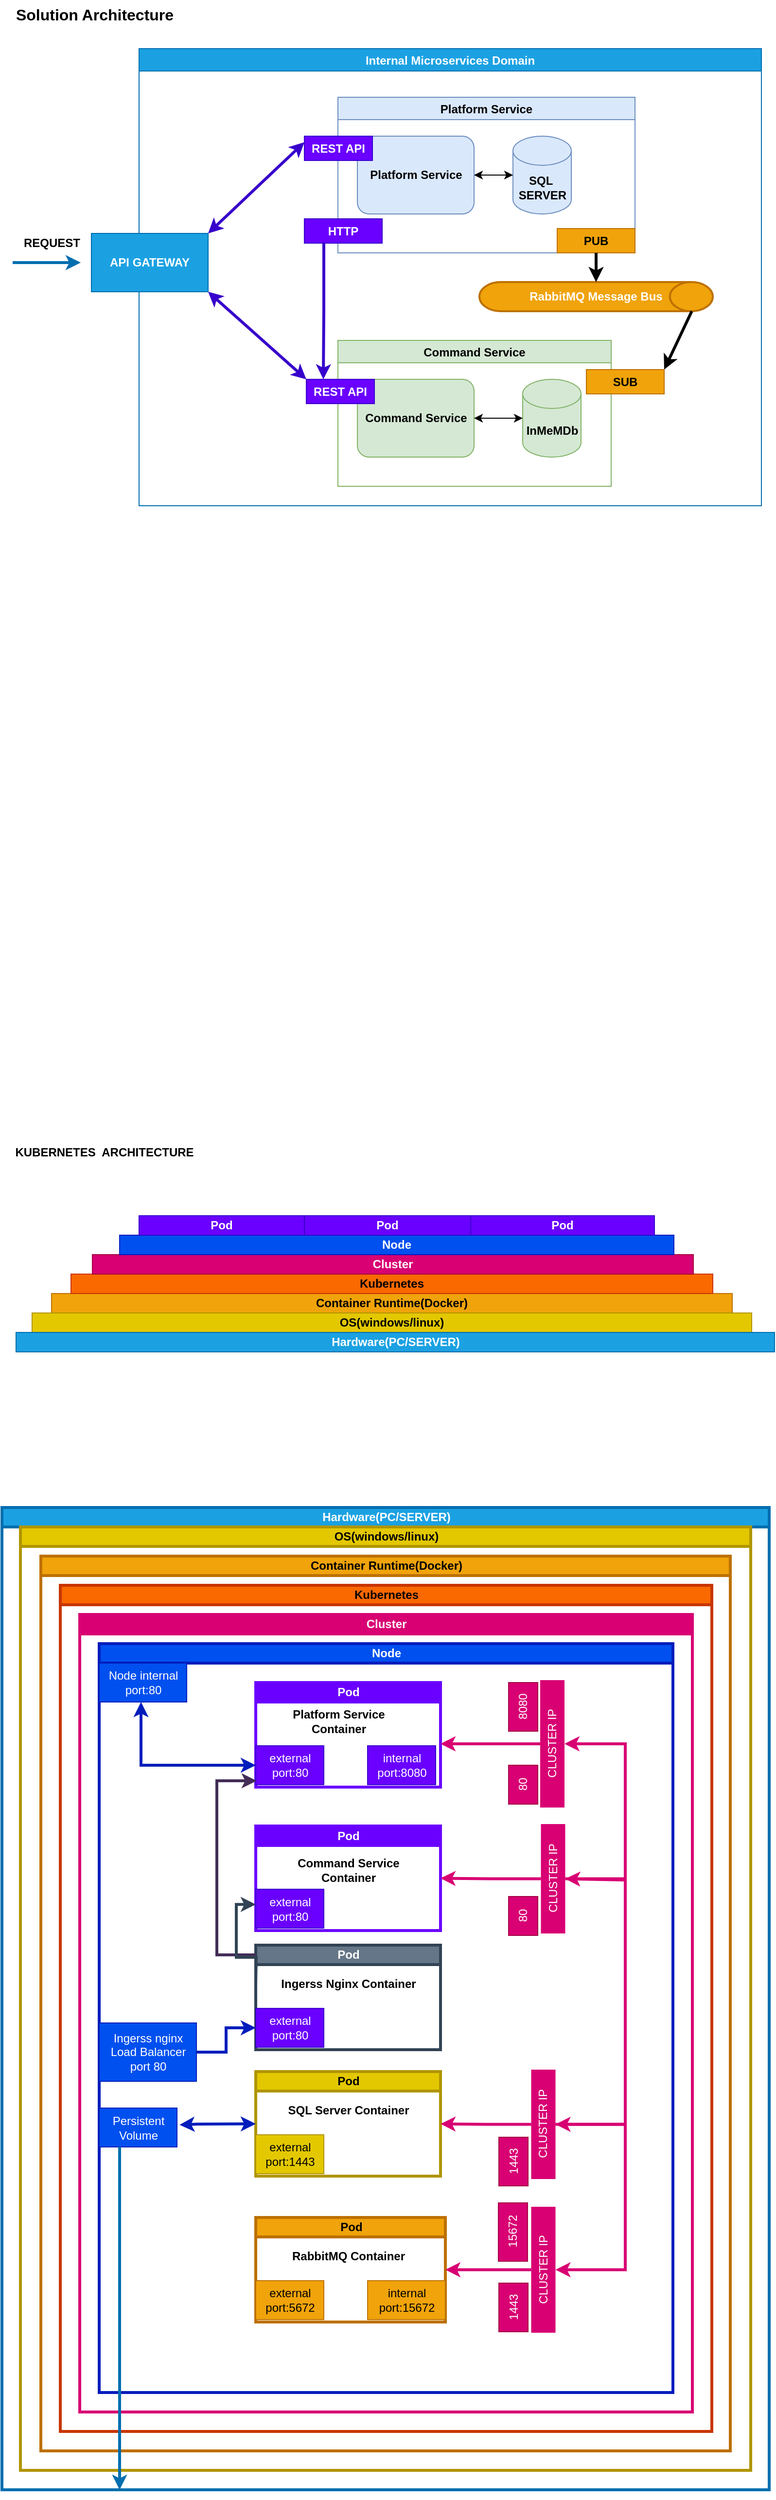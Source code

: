<mxfile version="20.3.6" type="device"><diagram id="prtHgNgQTEPvFCAcTncT" name="Page-1"><mxGraphModel dx="1422" dy="1904" grid="1" gridSize="10" guides="1" tooltips="1" connect="1" arrows="1" fold="1" page="1" pageScale="1" pageWidth="827" pageHeight="1169" math="0" shadow="0"><root><mxCell id="0"/><mxCell id="1" parent="0"/><mxCell id="yb5WaZGSvJXZRwMpJCaK-34" value="&lt;span style=&quot;color: rgb(255, 255, 255);&quot;&gt;Hardware(PC/SERVER)&lt;/span&gt;" style="swimlane;html=1;startSize=20;horizontal=1;containerType=tree;glass=0;fillColor=#1ba1e2;strokeColor=#006EAF;fontColor=#ffffff;strokeWidth=3;" parent="1" vertex="1"><mxGeometry x="19" y="390" width="789" height="1010" as="geometry"/></mxCell><mxCell id="yb5WaZGSvJXZRwMpJCaK-1" value="&lt;span style=&quot;&quot;&gt;OS(windows/linux)&lt;/span&gt;" style="swimlane;html=1;startSize=20;horizontal=1;containerType=tree;glass=0;fillColor=#e3c800;strokeColor=#B09500;fontColor=#000000;strokeWidth=3;" parent="yb5WaZGSvJXZRwMpJCaK-34" vertex="1"><mxGeometry x="19" y="20" width="751" height="970" as="geometry"/></mxCell><mxCell id="yb5WaZGSvJXZRwMpJCaK-75" value="&lt;span style=&quot;&quot;&gt;Container Runtime(Docker)&lt;/span&gt;" style="swimlane;html=1;startSize=20;horizontal=1;containerType=tree;glass=0;fillColor=#f0a30a;strokeColor=#BD7000;fontColor=#000000;strokeWidth=3;" parent="yb5WaZGSvJXZRwMpJCaK-1" vertex="1"><mxGeometry x="21" y="30" width="709" height="920" as="geometry"/></mxCell><mxCell id="yb5WaZGSvJXZRwMpJCaK-111" value="&lt;span style=&quot;&quot;&gt;Kubernetes&lt;/span&gt;" style="swimlane;html=1;startSize=20;horizontal=1;containerType=tree;glass=0;fillColor=#fa6800;strokeColor=#C73500;fontColor=#000000;strokeWidth=3;" parent="yb5WaZGSvJXZRwMpJCaK-75" vertex="1"><mxGeometry x="20" y="30" width="670" height="870" as="geometry"/></mxCell><mxCell id="yb5WaZGSvJXZRwMpJCaK-76" value="Cluster" style="swimlane;html=1;startSize=20;horizontal=1;containerType=tree;glass=0;fillColor=#d80073;strokeColor=#D80073;fontColor=#ffffff;strokeWidth=3;" parent="yb5WaZGSvJXZRwMpJCaK-111" vertex="1"><mxGeometry x="20" y="30" width="630" height="820" as="geometry"/></mxCell><mxCell id="yb5WaZGSvJXZRwMpJCaK-123" value="Node" style="swimlane;html=1;startSize=20;horizontal=1;containerType=tree;glass=0;fillColor=#0050ef;strokeColor=#001DBC;fontColor=#ffffff;strokeWidth=3;" parent="yb5WaZGSvJXZRwMpJCaK-76" vertex="1"><mxGeometry x="20" y="30" width="590" height="770" as="geometry"/></mxCell><mxCell id="yb5WaZGSvJXZRwMpJCaK-85" value="Node internal&lt;br&gt;port:80" style="text;html=1;align=center;verticalAlign=middle;resizable=0;points=[];autosize=1;strokeColor=#001DBC;fillColor=#0050ef;fontColor=#ffffff;" parent="yb5WaZGSvJXZRwMpJCaK-123" vertex="1"><mxGeometry y="20" width="90" height="40" as="geometry"/></mxCell><mxCell id="yb5WaZGSvJXZRwMpJCaK-77" value="Pod" style="swimlane;html=1;startSize=20;horizontal=1;containerType=tree;glass=0;fillColor=#6a00ff;strokeColor=#6A00FF;fontColor=#ffffff;strokeWidth=3;" parent="yb5WaZGSvJXZRwMpJCaK-123" vertex="1"><mxGeometry x="161" y="40" width="190" height="107.5" as="geometry"/></mxCell><mxCell id="yb5WaZGSvJXZRwMpJCaK-78" value="&lt;span style=&quot;&quot;&gt;Platform Service&lt;/span&gt;&lt;br style=&quot;&quot;&gt;&lt;span style=&quot;&quot;&gt;Container&lt;/span&gt;" style="text;html=1;align=center;verticalAlign=middle;resizable=0;points=[];autosize=1;strokeColor=none;fillColor=none;fontStyle=1" parent="yb5WaZGSvJXZRwMpJCaK-77" vertex="1"><mxGeometry x="25" y="20" width="120" height="40" as="geometry"/></mxCell><mxCell id="yb5WaZGSvJXZRwMpJCaK-79" value="external&lt;br&gt;port:80" style="text;html=1;align=center;verticalAlign=middle;resizable=0;points=[];autosize=1;strokeColor=#3700CC;fillColor=#6a00ff;fontColor=#ffffff;" parent="yb5WaZGSvJXZRwMpJCaK-77" vertex="1"><mxGeometry y="65" width="70" height="40" as="geometry"/></mxCell><mxCell id="yb5WaZGSvJXZRwMpJCaK-80" value="internal&lt;br&gt;port:8080" style="text;html=1;align=center;verticalAlign=middle;resizable=0;points=[];autosize=1;strokeColor=#3700CC;fillColor=#6a00ff;fontColor=#ffffff;" parent="yb5WaZGSvJXZRwMpJCaK-77" vertex="1"><mxGeometry x="115" y="65" width="70" height="40" as="geometry"/></mxCell><mxCell id="yb5WaZGSvJXZRwMpJCaK-86" value="" style="endArrow=classic;startArrow=classic;html=1;rounded=0;fillColor=#0050ef;strokeColor=#001DBC;strokeWidth=3;" parent="yb5WaZGSvJXZRwMpJCaK-123" target="yb5WaZGSvJXZRwMpJCaK-79" edge="1"><mxGeometry width="50" height="50" relative="1" as="geometry"><mxPoint x="43" y="60" as="sourcePoint"/><mxPoint x="501" y="210" as="targetPoint"/><Array as="points"><mxPoint x="43" y="125"/></Array></mxGeometry></mxCell><mxCell id="yb5WaZGSvJXZRwMpJCaK-150" value="Pod" style="swimlane;html=1;startSize=20;horizontal=1;containerType=tree;glass=0;fillColor=#6a00ff;strokeColor=#6A00FF;fontColor=#ffffff;strokeWidth=3;" parent="yb5WaZGSvJXZRwMpJCaK-123" vertex="1"><mxGeometry x="161" y="187.5" width="190" height="107.5" as="geometry"/></mxCell><mxCell id="yb5WaZGSvJXZRwMpJCaK-151" value="&lt;span style=&quot;&quot;&gt;Command Service&lt;/span&gt;&lt;br style=&quot;&quot;&gt;&lt;span style=&quot;&quot;&gt;Container&lt;/span&gt;" style="text;html=1;align=center;verticalAlign=middle;resizable=0;points=[];autosize=1;strokeColor=none;fillColor=none;fontStyle=1" parent="yb5WaZGSvJXZRwMpJCaK-150" vertex="1"><mxGeometry x="30" y="25" width="130" height="40" as="geometry"/></mxCell><mxCell id="yb5WaZGSvJXZRwMpJCaK-152" value="external&lt;br&gt;port:80" style="text;html=1;align=center;verticalAlign=middle;resizable=0;points=[];autosize=1;strokeColor=#3700CC;fillColor=#6a00ff;fontColor=#ffffff;" parent="yb5WaZGSvJXZRwMpJCaK-150" vertex="1"><mxGeometry y="65" width="70" height="40" as="geometry"/></mxCell><mxCell id="yb5WaZGSvJXZRwMpJCaK-161" value="80" style="text;html=1;align=center;verticalAlign=middle;resizable=0;points=[];autosize=1;strokeColor=#A50040;fillColor=#d80073;fontColor=#ffffff;rotation=-90;" parent="yb5WaZGSvJXZRwMpJCaK-123" vertex="1"><mxGeometry x="416" y="130" width="40" height="30" as="geometry"/></mxCell><mxCell id="yb5WaZGSvJXZRwMpJCaK-162" value="8080" style="text;html=1;align=center;verticalAlign=middle;resizable=0;points=[];autosize=1;strokeColor=#A50040;fillColor=#d80073;fontColor=#ffffff;rotation=-90;" parent="yb5WaZGSvJXZRwMpJCaK-123" vertex="1"><mxGeometry x="411" y="50" width="50" height="30" as="geometry"/></mxCell><mxCell id="yb5WaZGSvJXZRwMpJCaK-163" value="&lt;span style=&quot;color: rgb(255, 255, 255);&quot;&gt;CLUSTER IP&lt;/span&gt;" style="rounded=0;whiteSpace=wrap;html=1;strokeColor=none;strokeWidth=3;fillColor=#d80073;fontColor=#ffffff;rotation=-90;" parent="yb5WaZGSvJXZRwMpJCaK-123" vertex="1"><mxGeometry x="400.5" y="90.5" width="131" height="25" as="geometry"/></mxCell><mxCell id="yb5WaZGSvJXZRwMpJCaK-171" value="" style="endArrow=classic;startArrow=classic;html=1;rounded=0;strokeWidth=3;fillColor=#d80073;strokeColor=#D80073;exitX=0.5;exitY=1;exitDx=0;exitDy=0;entryX=0.5;entryY=1;entryDx=0;entryDy=0;" parent="yb5WaZGSvJXZRwMpJCaK-123" source="yb5WaZGSvJXZRwMpJCaK-172" target="yb5WaZGSvJXZRwMpJCaK-163" edge="1"><mxGeometry width="50" height="50" relative="1" as="geometry"><mxPoint x="540" y="392" as="sourcePoint"/><mxPoint x="590" y="212" as="targetPoint"/><Array as="points"><mxPoint x="541" y="243"/><mxPoint x="541" y="103"/></Array></mxGeometry></mxCell><mxCell id="yb5WaZGSvJXZRwMpJCaK-183" style="edgeStyle=orthogonalEdgeStyle;rounded=0;orthogonalLoop=1;jettySize=auto;html=1;entryX=1;entryY=0.5;entryDx=0;entryDy=0;strokeColor=#D80073;strokeWidth=3;" parent="yb5WaZGSvJXZRwMpJCaK-123" source="yb5WaZGSvJXZRwMpJCaK-172" target="yb5WaZGSvJXZRwMpJCaK-150" edge="1"><mxGeometry relative="1" as="geometry"/></mxCell><mxCell id="yb5WaZGSvJXZRwMpJCaK-191" style="edgeStyle=orthogonalEdgeStyle;rounded=0;orthogonalLoop=1;jettySize=auto;html=1;entryX=0.5;entryY=1;entryDx=0;entryDy=0;strokeColor=#D80073;strokeWidth=3;" parent="yb5WaZGSvJXZRwMpJCaK-123" source="yb5WaZGSvJXZRwMpJCaK-172" target="yb5WaZGSvJXZRwMpJCaK-187" edge="1"><mxGeometry relative="1" as="geometry"><Array as="points"><mxPoint x="541" y="242"/><mxPoint x="541" y="494"/></Array></mxGeometry></mxCell><mxCell id="yb5WaZGSvJXZRwMpJCaK-172" value="&lt;span style=&quot;color: rgb(255, 255, 255);&quot;&gt;CLUSTER IP&lt;/span&gt;" style="rounded=0;whiteSpace=wrap;html=1;strokeColor=none;strokeWidth=3;fillColor=#d80073;fontColor=#ffffff;rotation=-90;" parent="yb5WaZGSvJXZRwMpJCaK-123" vertex="1"><mxGeometry x="410.5" y="229.25" width="112.5" height="25" as="geometry"/></mxCell><mxCell id="yb5WaZGSvJXZRwMpJCaK-174" value="80" style="text;html=1;align=center;verticalAlign=middle;resizable=0;points=[];autosize=1;strokeColor=#A50040;fillColor=#d80073;fontColor=#ffffff;rotation=-90;" parent="yb5WaZGSvJXZRwMpJCaK-123" vertex="1"><mxGeometry x="416" y="265" width="40" height="30" as="geometry"/></mxCell><mxCell id="yb5WaZGSvJXZRwMpJCaK-175" value="Pod" style="swimlane;html=1;startSize=20;horizontal=1;containerType=tree;glass=0;fillColor=#647687;strokeColor=#314354;fontColor=#ffffff;strokeWidth=3;" parent="yb5WaZGSvJXZRwMpJCaK-123" vertex="1"><mxGeometry x="161" y="310" width="190" height="107.5" as="geometry"/></mxCell><mxCell id="yb5WaZGSvJXZRwMpJCaK-176" value="Ingerss Nginx Container" style="text;html=1;align=center;verticalAlign=middle;resizable=0;points=[];autosize=1;strokeColor=none;fillColor=none;fontStyle=1" parent="yb5WaZGSvJXZRwMpJCaK-175" vertex="1"><mxGeometry x="15" y="25" width="160" height="30" as="geometry"/></mxCell><mxCell id="yb5WaZGSvJXZRwMpJCaK-177" value="external&lt;br&gt;port:80" style="text;html=1;align=center;verticalAlign=middle;resizable=0;points=[];autosize=1;strokeColor=#3700CC;fillColor=#6a00ff;fontColor=#ffffff;" parent="yb5WaZGSvJXZRwMpJCaK-175" vertex="1"><mxGeometry y="65" width="70" height="40" as="geometry"/></mxCell><mxCell id="yb5WaZGSvJXZRwMpJCaK-178" style="edgeStyle=orthogonalEdgeStyle;rounded=0;orthogonalLoop=1;jettySize=auto;html=1;entryX=0.013;entryY=0.91;entryDx=0;entryDy=0;strokeColor=#432D57;strokeWidth=3;fillColor=#76608a;entryPerimeter=0;" parent="yb5WaZGSvJXZRwMpJCaK-123" target="yb5WaZGSvJXZRwMpJCaK-79" edge="1"><mxGeometry relative="1" as="geometry"><mxPoint x="161" y="320" as="sourcePoint"/><Array as="points"><mxPoint x="121" y="320"/><mxPoint x="121" y="141"/><mxPoint x="162" y="141"/></Array></mxGeometry></mxCell><mxCell id="yb5WaZGSvJXZRwMpJCaK-179" style="edgeStyle=orthogonalEdgeStyle;rounded=0;orthogonalLoop=1;jettySize=auto;html=1;strokeColor=#314354;strokeWidth=3;fillColor=#647687;entryX=0;entryY=0.75;entryDx=0;entryDy=0;" parent="yb5WaZGSvJXZRwMpJCaK-123" target="yb5WaZGSvJXZRwMpJCaK-150" edge="1"><mxGeometry relative="1" as="geometry"><mxPoint x="161" y="350" as="sourcePoint"/><mxPoint x="121" y="290" as="targetPoint"/></mxGeometry></mxCell><mxCell id="yb5WaZGSvJXZRwMpJCaK-181" style="edgeStyle=orthogonalEdgeStyle;rounded=0;orthogonalLoop=1;jettySize=auto;html=1;strokeColor=#001DBC;strokeWidth=3;fillColor=#0050ef;" parent="yb5WaZGSvJXZRwMpJCaK-123" source="yb5WaZGSvJXZRwMpJCaK-180" target="yb5WaZGSvJXZRwMpJCaK-177" edge="1"><mxGeometry relative="1" as="geometry"/></mxCell><mxCell id="yb5WaZGSvJXZRwMpJCaK-180" value="Ingerss nginx&lt;br&gt;Load Balancer&lt;br&gt;port 80" style="text;html=1;align=center;verticalAlign=middle;resizable=0;points=[];autosize=1;strokeColor=#001DBC;fillColor=#0050ef;fontColor=#ffffff;" parent="yb5WaZGSvJXZRwMpJCaK-123" vertex="1"><mxGeometry y="390" width="100" height="60" as="geometry"/></mxCell><mxCell id="yb5WaZGSvJXZRwMpJCaK-184" value="Pod" style="swimlane;html=1;startSize=20;horizontal=1;containerType=tree;glass=0;fillColor=#e3c800;strokeColor=#B09500;fontColor=#000000;strokeWidth=3;" parent="yb5WaZGSvJXZRwMpJCaK-123" vertex="1"><mxGeometry x="161" y="440" width="190" height="107.5" as="geometry"/></mxCell><mxCell id="yb5WaZGSvJXZRwMpJCaK-185" value="SQL Server Container" style="text;html=1;align=center;verticalAlign=middle;resizable=0;points=[];autosize=1;strokeColor=none;fillColor=none;fontStyle=1" parent="yb5WaZGSvJXZRwMpJCaK-184" vertex="1"><mxGeometry x="20" y="25" width="150" height="30" as="geometry"/></mxCell><mxCell id="yb5WaZGSvJXZRwMpJCaK-186" value="external&lt;br&gt;port:1443" style="text;html=1;align=center;verticalAlign=middle;resizable=0;points=[];autosize=1;strokeColor=#B09500;fillColor=#e3c800;fontColor=#000000;" parent="yb5WaZGSvJXZRwMpJCaK-184" vertex="1"><mxGeometry y="65" width="70" height="40" as="geometry"/></mxCell><mxCell id="yb5WaZGSvJXZRwMpJCaK-189" style="edgeStyle=orthogonalEdgeStyle;rounded=0;orthogonalLoop=1;jettySize=auto;html=1;entryX=1;entryY=0.5;entryDx=0;entryDy=0;strokeColor=#D80073;strokeWidth=3;" parent="yb5WaZGSvJXZRwMpJCaK-123" source="yb5WaZGSvJXZRwMpJCaK-187" target="yb5WaZGSvJXZRwMpJCaK-184" edge="1"><mxGeometry relative="1" as="geometry"/></mxCell><mxCell id="yb5WaZGSvJXZRwMpJCaK-200" style="edgeStyle=orthogonalEdgeStyle;rounded=0;orthogonalLoop=1;jettySize=auto;html=1;entryX=0.5;entryY=1;entryDx=0;entryDy=0;strokeColor=#D80073;strokeWidth=3;" parent="yb5WaZGSvJXZRwMpJCaK-123" source="yb5WaZGSvJXZRwMpJCaK-187" target="yb5WaZGSvJXZRwMpJCaK-196" edge="1"><mxGeometry relative="1" as="geometry"><Array as="points"><mxPoint x="541" y="494"/><mxPoint x="541" y="644"/></Array></mxGeometry></mxCell><mxCell id="yb5WaZGSvJXZRwMpJCaK-187" value="&lt;span style=&quot;color: rgb(255, 255, 255);&quot;&gt;CLUSTER IP&lt;/span&gt;" style="rounded=0;whiteSpace=wrap;html=1;strokeColor=none;strokeWidth=3;fillColor=#d80073;fontColor=#ffffff;rotation=-90;" parent="yb5WaZGSvJXZRwMpJCaK-123" vertex="1"><mxGeometry x="400.5" y="481.75" width="112.5" height="25" as="geometry"/></mxCell><mxCell id="yb5WaZGSvJXZRwMpJCaK-188" value="1443" style="text;html=1;align=center;verticalAlign=middle;resizable=0;points=[];autosize=1;strokeColor=#A50040;fillColor=#d80073;fontColor=#ffffff;rotation=-90;" parent="yb5WaZGSvJXZRwMpJCaK-123" vertex="1"><mxGeometry x="401" y="517.5" width="50" height="30" as="geometry"/></mxCell><mxCell id="yb5WaZGSvJXZRwMpJCaK-192" value="Pod" style="swimlane;html=1;startSize=20;horizontal=1;containerType=tree;glass=0;fillColor=#f0a30a;strokeColor=#BD7000;fontColor=#000000;strokeWidth=3;" parent="yb5WaZGSvJXZRwMpJCaK-123" vertex="1"><mxGeometry x="161" y="590" width="195" height="107.5" as="geometry"/></mxCell><mxCell id="yb5WaZGSvJXZRwMpJCaK-193" value="RabbitMQ Container" style="text;html=1;align=center;verticalAlign=middle;resizable=0;points=[];autosize=1;strokeColor=none;fillColor=none;fontStyle=1" parent="yb5WaZGSvJXZRwMpJCaK-192" vertex="1"><mxGeometry x="25" y="25" width="140" height="30" as="geometry"/></mxCell><mxCell id="yb5WaZGSvJXZRwMpJCaK-194" value="external&lt;br&gt;port:5672" style="text;html=1;align=center;verticalAlign=middle;resizable=0;points=[];autosize=1;strokeColor=#BD7000;fillColor=#f0a30a;fontColor=#000000;" parent="yb5WaZGSvJXZRwMpJCaK-192" vertex="1"><mxGeometry y="65" width="70" height="40" as="geometry"/></mxCell><mxCell id="yb5WaZGSvJXZRwMpJCaK-198" value="internal&lt;br&gt;port:15672" style="text;html=1;align=center;verticalAlign=middle;resizable=0;points=[];autosize=1;strokeColor=#BD7000;fillColor=#f0a30a;fontColor=#000000;" parent="yb5WaZGSvJXZRwMpJCaK-192" vertex="1"><mxGeometry x="115" y="65" width="80" height="40" as="geometry"/></mxCell><mxCell id="yb5WaZGSvJXZRwMpJCaK-195" style="edgeStyle=orthogonalEdgeStyle;rounded=0;orthogonalLoop=1;jettySize=auto;html=1;entryX=1;entryY=0.5;entryDx=0;entryDy=0;strokeColor=#D80073;strokeWidth=3;" parent="yb5WaZGSvJXZRwMpJCaK-123" source="yb5WaZGSvJXZRwMpJCaK-196" target="yb5WaZGSvJXZRwMpJCaK-192" edge="1"><mxGeometry relative="1" as="geometry"/></mxCell><mxCell id="yb5WaZGSvJXZRwMpJCaK-196" value="&lt;span style=&quot;color: rgb(255, 255, 255);&quot;&gt;CLUSTER IP&lt;/span&gt;" style="rounded=0;whiteSpace=wrap;html=1;strokeColor=none;strokeWidth=3;fillColor=#d80073;fontColor=#ffffff;rotation=-90;" parent="yb5WaZGSvJXZRwMpJCaK-123" vertex="1"><mxGeometry x="392" y="631.25" width="129.5" height="25" as="geometry"/></mxCell><mxCell id="yb5WaZGSvJXZRwMpJCaK-197" value="1443" style="text;html=1;align=center;verticalAlign=middle;resizable=0;points=[];autosize=1;strokeColor=#A50040;fillColor=#d80073;fontColor=#ffffff;rotation=-90;" parent="yb5WaZGSvJXZRwMpJCaK-123" vertex="1"><mxGeometry x="401" y="667.5" width="50" height="30" as="geometry"/></mxCell><mxCell id="yb5WaZGSvJXZRwMpJCaK-199" value="15672" style="text;html=1;align=center;verticalAlign=middle;resizable=0;points=[];autosize=1;strokeColor=#A50040;fillColor=#d80073;fontColor=#ffffff;rotation=-90;" parent="yb5WaZGSvJXZRwMpJCaK-123" vertex="1"><mxGeometry x="395.5" y="590" width="60" height="30" as="geometry"/></mxCell><mxCell id="yb5WaZGSvJXZRwMpJCaK-205" value="Persistent &lt;br&gt;Volume" style="text;html=1;align=center;verticalAlign=middle;resizable=0;points=[];autosize=1;strokeColor=#001DBC;fillColor=#0050ef;fontColor=#ffffff;" parent="yb5WaZGSvJXZRwMpJCaK-123" vertex="1"><mxGeometry y="477.5" width="80" height="40" as="geometry"/></mxCell><mxCell id="yb5WaZGSvJXZRwMpJCaK-206" value="" style="endArrow=classic;startArrow=classic;html=1;rounded=0;strokeColor=#001DBC;strokeWidth=3;entryX=0;entryY=0.5;entryDx=0;entryDy=0;exitX=1.033;exitY=0.431;exitDx=0;exitDy=0;exitPerimeter=0;fillColor=#0050ef;" parent="yb5WaZGSvJXZRwMpJCaK-123" source="yb5WaZGSvJXZRwMpJCaK-205" target="yb5WaZGSvJXZRwMpJCaK-184" edge="1"><mxGeometry width="50" height="50" relative="1" as="geometry"><mxPoint x="401" y="590" as="sourcePoint"/><mxPoint x="451" y="540" as="targetPoint"/><Array as="points"><mxPoint x="101" y="494"/></Array></mxGeometry></mxCell><mxCell id="yb5WaZGSvJXZRwMpJCaK-135" value="Container Runtime(Docker)" style="whiteSpace=wrap;html=1;fillColor=#f0a30a;strokeColor=#BD7000;fontStyle=1;fontColor=#000000;" parent="1" vertex="1"><mxGeometry x="70" y="170" width="700" height="20" as="geometry"/></mxCell><mxCell id="yb5WaZGSvJXZRwMpJCaK-136" value="OS(windows/linux)" style="whiteSpace=wrap;html=1;fillColor=#e3c800;strokeColor=#B09500;fontStyle=1;fontColor=#000000;" parent="1" vertex="1"><mxGeometry x="50" y="190" width="740" height="20" as="geometry"/></mxCell><mxCell id="yb5WaZGSvJXZRwMpJCaK-137" value="Hardware(PC/SERVER)" style="whiteSpace=wrap;html=1;fillColor=#1ba1e2;strokeColor=#006EAF;fontStyle=1;fontColor=#ffffff;" parent="1" vertex="1"><mxGeometry x="33.5" y="210" width="780" height="20" as="geometry"/></mxCell><mxCell id="yb5WaZGSvJXZRwMpJCaK-138" value="Kubernetes" style="whiteSpace=wrap;html=1;fillColor=#fa6800;strokeColor=#C73500;fontStyle=1;fontColor=#000000;" parent="1" vertex="1"><mxGeometry x="90" y="150" width="660" height="20" as="geometry"/></mxCell><mxCell id="yb5WaZGSvJXZRwMpJCaK-139" value="Cluster" style="whiteSpace=wrap;html=1;fillColor=#d80073;strokeColor=#A50040;fontStyle=1;fontColor=#ffffff;" parent="1" vertex="1"><mxGeometry x="112" y="130" width="618" height="20" as="geometry"/></mxCell><mxCell id="yb5WaZGSvJXZRwMpJCaK-140" value="Node" style="whiteSpace=wrap;html=1;fillColor=#0050ef;strokeColor=#001DBC;fontStyle=1;fontColor=#ffffff;" parent="1" vertex="1"><mxGeometry x="140" y="110" width="570" height="20" as="geometry"/></mxCell><mxCell id="yb5WaZGSvJXZRwMpJCaK-142" value="Pod" style="whiteSpace=wrap;html=1;fillColor=#6a00ff;strokeColor=#3700CC;fontStyle=1;fontColor=#ffffff;" parent="1" vertex="1"><mxGeometry x="160" y="90" width="170" height="20" as="geometry"/></mxCell><mxCell id="yb5WaZGSvJXZRwMpJCaK-144" value="Pod" style="whiteSpace=wrap;html=1;fillColor=#6a00ff;strokeColor=#3700CC;fontStyle=1;fontColor=#ffffff;" parent="1" vertex="1"><mxGeometry x="330" y="90" width="171" height="20" as="geometry"/></mxCell><mxCell id="yb5WaZGSvJXZRwMpJCaK-145" value="Pod" style="whiteSpace=wrap;html=1;fillColor=#6a00ff;strokeColor=#3700CC;fontStyle=1;fontColor=#ffffff;" parent="1" vertex="1"><mxGeometry x="501" y="90" width="189" height="20" as="geometry"/></mxCell><mxCell id="yb5WaZGSvJXZRwMpJCaK-182" style="edgeStyle=orthogonalEdgeStyle;rounded=0;orthogonalLoop=1;jettySize=auto;html=1;strokeColor=#D80073;strokeWidth=3;" parent="1" source="yb5WaZGSvJXZRwMpJCaK-163" edge="1"><mxGeometry relative="1" as="geometry"><mxPoint x="470.0" y="633" as="targetPoint"/></mxGeometry></mxCell><mxCell id="yb5WaZGSvJXZRwMpJCaK-207" style="edgeStyle=orthogonalEdgeStyle;rounded=0;orthogonalLoop=1;jettySize=auto;html=1;strokeColor=#006EAF;strokeWidth=3;fillColor=#1ba1e2;" parent="1" source="yb5WaZGSvJXZRwMpJCaK-205" edge="1"><mxGeometry relative="1" as="geometry"><mxPoint x="140" y="1400" as="targetPoint"/><Array as="points"><mxPoint x="140" y="1400"/></Array></mxGeometry></mxCell><mxCell id="vWRU2-PP_R25ILfFGzVi-1" value="&lt;b style=&quot;font-size: 16px;&quot;&gt;Solution Architecture&lt;/b&gt;" style="text;html=1;align=center;verticalAlign=middle;resizable=0;points=[];autosize=1;strokeColor=none;fillColor=none;fontSize=16;" vertex="1" parent="1"><mxGeometry x="19" y="-1160" width="190" height="30" as="geometry"/></mxCell><mxCell id="vWRU2-PP_R25ILfFGzVi-3" value="Internal Microservices Domain" style="swimlane;fillColor=#1ba1e2;fontColor=#ffffff;strokeColor=#006EAF;" vertex="1" parent="1"><mxGeometry x="160" y="-1110" width="640" height="470" as="geometry"/></mxCell><mxCell id="vWRU2-PP_R25ILfFGzVi-4" value="&lt;b&gt;API GATEWAY&lt;/b&gt;" style="rounded=0;whiteSpace=wrap;html=1;fillColor=#1ba1e2;fontColor=#ffffff;strokeColor=#006EAF;" vertex="1" parent="vWRU2-PP_R25ILfFGzVi-3"><mxGeometry x="-49" y="190" width="120" height="60" as="geometry"/></mxCell><mxCell id="vWRU2-PP_R25ILfFGzVi-5" value="Platform Service" style="swimlane;fillColor=#dae8fc;strokeColor=#6c8ebf;" vertex="1" parent="vWRU2-PP_R25ILfFGzVi-3"><mxGeometry x="204.5" y="50" width="305.5" height="160" as="geometry"/></mxCell><mxCell id="vWRU2-PP_R25ILfFGzVi-11" value="" style="edgeStyle=orthogonalEdgeStyle;rounded=0;orthogonalLoop=1;jettySize=auto;html=1;" edge="1" parent="vWRU2-PP_R25ILfFGzVi-5" source="vWRU2-PP_R25ILfFGzVi-8" target="vWRU2-PP_R25ILfFGzVi-9"><mxGeometry relative="1" as="geometry"/></mxCell><mxCell id="vWRU2-PP_R25ILfFGzVi-8" value="&lt;b&gt;SQL&amp;nbsp;&lt;br&gt;SERVER&lt;/b&gt;" style="shape=cylinder3;whiteSpace=wrap;html=1;boundedLbl=1;backgroundOutline=1;size=15;fillColor=#dae8fc;strokeColor=#6c8ebf;" vertex="1" parent="vWRU2-PP_R25ILfFGzVi-5"><mxGeometry x="180" y="40" width="60" height="80" as="geometry"/></mxCell><mxCell id="vWRU2-PP_R25ILfFGzVi-10" value="" style="edgeStyle=orthogonalEdgeStyle;rounded=0;orthogonalLoop=1;jettySize=auto;html=1;" edge="1" parent="vWRU2-PP_R25ILfFGzVi-5" source="vWRU2-PP_R25ILfFGzVi-9" target="vWRU2-PP_R25ILfFGzVi-8"><mxGeometry relative="1" as="geometry"/></mxCell><mxCell id="vWRU2-PP_R25ILfFGzVi-9" value="&lt;span style=&quot;font-weight: 700;&quot;&gt;Platform Service&lt;/span&gt;" style="rounded=1;whiteSpace=wrap;html=1;fillColor=#dae8fc;strokeColor=#6c8ebf;" vertex="1" parent="vWRU2-PP_R25ILfFGzVi-5"><mxGeometry x="20" y="40" width="120" height="80" as="geometry"/></mxCell><mxCell id="vWRU2-PP_R25ILfFGzVi-30" value="&lt;b&gt;PUB&lt;/b&gt;" style="rounded=0;whiteSpace=wrap;html=1;fillColor=#f0a30a;fontColor=#000000;strokeColor=#BD7000;" vertex="1" parent="vWRU2-PP_R25ILfFGzVi-5"><mxGeometry x="225.5" y="135" width="80" height="25" as="geometry"/></mxCell><mxCell id="vWRU2-PP_R25ILfFGzVi-12" value="Command Service" style="swimlane;fillColor=#d5e8d4;strokeColor=#82b366;" vertex="1" parent="vWRU2-PP_R25ILfFGzVi-3"><mxGeometry x="204.5" y="300" width="281" height="150" as="geometry"><mxRectangle x="330" y="290" width="150" height="30" as="alternateBounds"/></mxGeometry></mxCell><mxCell id="vWRU2-PP_R25ILfFGzVi-13" value="" style="edgeStyle=orthogonalEdgeStyle;rounded=0;orthogonalLoop=1;jettySize=auto;html=1;" edge="1" parent="vWRU2-PP_R25ILfFGzVi-12" source="vWRU2-PP_R25ILfFGzVi-14" target="vWRU2-PP_R25ILfFGzVi-16"><mxGeometry relative="1" as="geometry"/></mxCell><mxCell id="vWRU2-PP_R25ILfFGzVi-14" value="&lt;b&gt;InMeMDb&lt;/b&gt;" style="shape=cylinder3;whiteSpace=wrap;html=1;boundedLbl=1;backgroundOutline=1;size=15;fillColor=#d5e8d4;strokeColor=#82b366;" vertex="1" parent="vWRU2-PP_R25ILfFGzVi-12"><mxGeometry x="190" y="40" width="60" height="80" as="geometry"/></mxCell><mxCell id="vWRU2-PP_R25ILfFGzVi-15" value="" style="edgeStyle=orthogonalEdgeStyle;rounded=0;orthogonalLoop=1;jettySize=auto;html=1;" edge="1" parent="vWRU2-PP_R25ILfFGzVi-12" source="vWRU2-PP_R25ILfFGzVi-16" target="vWRU2-PP_R25ILfFGzVi-14"><mxGeometry relative="1" as="geometry"/></mxCell><mxCell id="vWRU2-PP_R25ILfFGzVi-16" value="&lt;span style=&quot;font-weight: 700;&quot;&gt;Command Service&lt;/span&gt;" style="rounded=1;whiteSpace=wrap;html=1;fillColor=#d5e8d4;strokeColor=#82b366;" vertex="1" parent="vWRU2-PP_R25ILfFGzVi-12"><mxGeometry x="20" y="40" width="120" height="80" as="geometry"/></mxCell><mxCell id="vWRU2-PP_R25ILfFGzVi-17" value="&lt;b&gt;RabbitMQ Message Bus&lt;/b&gt;" style="strokeWidth=2;html=1;shape=mxgraph.flowchart.direct_data;whiteSpace=wrap;fillColor=#f0a30a;fontColor=#FFFFFF;strokeColor=#BD7000;" vertex="1" parent="vWRU2-PP_R25ILfFGzVi-3"><mxGeometry x="350" y="240" width="240" height="30" as="geometry"/></mxCell><mxCell id="vWRU2-PP_R25ILfFGzVi-18" value="&lt;b&gt;REST API&lt;/b&gt;" style="rounded=0;whiteSpace=wrap;html=1;fillColor=#6a00ff;fontColor=#ffffff;strokeColor=#3700CC;" vertex="1" parent="vWRU2-PP_R25ILfFGzVi-3"><mxGeometry x="170" y="90" width="70" height="25" as="geometry"/></mxCell><mxCell id="vWRU2-PP_R25ILfFGzVi-20" value="&lt;b&gt;REST API&lt;/b&gt;" style="rounded=0;whiteSpace=wrap;html=1;fillColor=#6a00ff;fontColor=#ffffff;strokeColor=#3700CC;" vertex="1" parent="vWRU2-PP_R25ILfFGzVi-3"><mxGeometry x="172" y="340" width="70" height="25" as="geometry"/></mxCell><mxCell id="vWRU2-PP_R25ILfFGzVi-21" value="" style="endArrow=classic;startArrow=classic;html=1;rounded=0;fontColor=#FFFFFF;entryX=0;entryY=0.25;entryDx=0;entryDy=0;exitX=1;exitY=0;exitDx=0;exitDy=0;fillColor=#6a00ff;strokeColor=#3700CC;strokeWidth=3;" edge="1" parent="vWRU2-PP_R25ILfFGzVi-3" source="vWRU2-PP_R25ILfFGzVi-4" target="vWRU2-PP_R25ILfFGzVi-18"><mxGeometry width="50" height="50" relative="1" as="geometry"><mxPoint x="290" y="300" as="sourcePoint"/><mxPoint x="340" y="250" as="targetPoint"/><Array as="points"/></mxGeometry></mxCell><mxCell id="vWRU2-PP_R25ILfFGzVi-22" value="" style="endArrow=classic;startArrow=classic;html=1;rounded=0;fontColor=#FFFFFF;entryX=0;entryY=0;entryDx=0;entryDy=0;exitX=1;exitY=1;exitDx=0;exitDy=0;fillColor=#6a00ff;strokeColor=#3700CC;strokeWidth=3;" edge="1" parent="vWRU2-PP_R25ILfFGzVi-3" source="vWRU2-PP_R25ILfFGzVi-4" target="vWRU2-PP_R25ILfFGzVi-20"><mxGeometry width="50" height="50" relative="1" as="geometry"><mxPoint x="81" y="230" as="sourcePoint"/><mxPoint x="180" y="106.25" as="targetPoint"/><Array as="points"/></mxGeometry></mxCell><mxCell id="vWRU2-PP_R25ILfFGzVi-25" style="edgeStyle=orthogonalEdgeStyle;rounded=0;orthogonalLoop=1;jettySize=auto;html=1;exitX=0.25;exitY=1;exitDx=0;exitDy=0;entryX=0.25;entryY=0;entryDx=0;entryDy=0;strokeWidth=3;fontColor=#FFFFFF;fillColor=#6a00ff;strokeColor=#3700CC;" edge="1" parent="vWRU2-PP_R25ILfFGzVi-3" source="vWRU2-PP_R25ILfFGzVi-23" target="vWRU2-PP_R25ILfFGzVi-20"><mxGeometry relative="1" as="geometry"/></mxCell><mxCell id="vWRU2-PP_R25ILfFGzVi-23" value="&lt;b&gt;HTTP&lt;/b&gt;" style="rounded=0;whiteSpace=wrap;html=1;fillColor=#6a00ff;fontColor=#ffffff;strokeColor=#3700CC;" vertex="1" parent="vWRU2-PP_R25ILfFGzVi-3"><mxGeometry x="170" y="175" width="80" height="25" as="geometry"/></mxCell><mxCell id="vWRU2-PP_R25ILfFGzVi-31" value="" style="edgeStyle=orthogonalEdgeStyle;rounded=0;orthogonalLoop=1;jettySize=auto;html=1;strokeWidth=3;fontSize=16;fontColor=#000000;" edge="1" parent="vWRU2-PP_R25ILfFGzVi-3" source="vWRU2-PP_R25ILfFGzVi-30" target="vWRU2-PP_R25ILfFGzVi-17"><mxGeometry relative="1" as="geometry"/></mxCell><mxCell id="vWRU2-PP_R25ILfFGzVi-53" value="&lt;b&gt;SUB&lt;/b&gt;" style="rounded=0;whiteSpace=wrap;html=1;fillColor=#f0a30a;fontColor=#000000;strokeColor=#BD7000;" vertex="1" parent="vWRU2-PP_R25ILfFGzVi-3"><mxGeometry x="460" y="330" width="80" height="25" as="geometry"/></mxCell><mxCell id="vWRU2-PP_R25ILfFGzVi-54" value="" style="endArrow=classic;html=1;rounded=0;strokeWidth=3;fontSize=16;fontColor=#000000;exitX=0.91;exitY=1;exitDx=0;exitDy=0;exitPerimeter=0;entryX=1;entryY=0;entryDx=0;entryDy=0;" edge="1" parent="vWRU2-PP_R25ILfFGzVi-3" source="vWRU2-PP_R25ILfFGzVi-17" target="vWRU2-PP_R25ILfFGzVi-53"><mxGeometry width="50" height="50" relative="1" as="geometry"><mxPoint x="230" y="300" as="sourcePoint"/><mxPoint x="280" y="250" as="targetPoint"/></mxGeometry></mxCell><mxCell id="vWRU2-PP_R25ILfFGzVi-27" value="" style="endArrow=classic;html=1;rounded=0;strokeWidth=3;fontColor=#FFFFFF;fillColor=#1ba1e2;strokeColor=#006EAF;" edge="1" parent="1"><mxGeometry width="50" height="50" relative="1" as="geometry"><mxPoint x="30" y="-890" as="sourcePoint"/><mxPoint x="100" y="-890" as="targetPoint"/><Array as="points"/></mxGeometry></mxCell><mxCell id="vWRU2-PP_R25ILfFGzVi-28" value="REQUEST" style="text;html=1;align=center;verticalAlign=middle;resizable=0;points=[];autosize=1;strokeColor=none;fillColor=none;fontColor=#000000;fontStyle=1" vertex="1" parent="1"><mxGeometry x="30" y="-925" width="80" height="30" as="geometry"/></mxCell><mxCell id="vWRU2-PP_R25ILfFGzVi-55" value="&lt;b&gt;KUBERNETES&amp;nbsp; ARCHITECTURE&lt;/b&gt;" style="text;html=1;align=center;verticalAlign=middle;resizable=0;points=[];autosize=1;strokeColor=none;fillColor=none;" vertex="1" parent="1"><mxGeometry x="19" y="10" width="210" height="30" as="geometry"/></mxCell></root></mxGraphModel></diagram></mxfile>